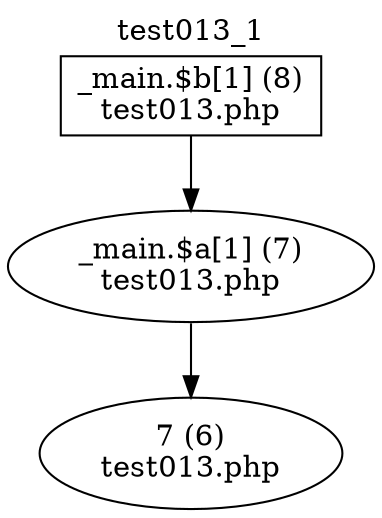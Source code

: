 digraph cfg {
  label="test013_1";
  labelloc=t;
  n1 [shape=box, label="_main.$b[1] (8)\ntest013.php"];
  n2 [shape=ellipse, label="_main.$a[1] (7)\ntest013.php"];
  n3 [shape=ellipse, label="7 (6)\ntest013.php"];
  n1 -> n2;
  n2 -> n3;
}

